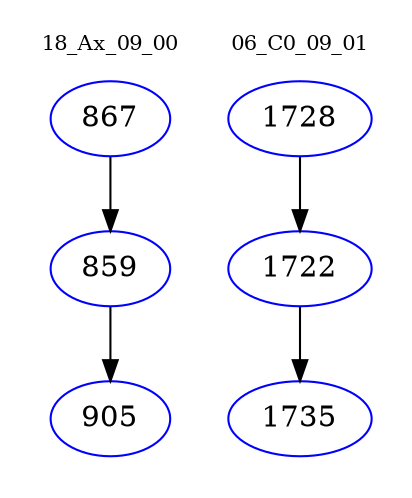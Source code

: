 digraph{
subgraph cluster_0 {
color = white
label = "18_Ax_09_00";
fontsize=10;
T0_867 [label="867", color="blue"]
T0_867 -> T0_859 [color="black"]
T0_859 [label="859", color="blue"]
T0_859 -> T0_905 [color="black"]
T0_905 [label="905", color="blue"]
}
subgraph cluster_1 {
color = white
label = "06_C0_09_01";
fontsize=10;
T1_1728 [label="1728", color="blue"]
T1_1728 -> T1_1722 [color="black"]
T1_1722 [label="1722", color="blue"]
T1_1722 -> T1_1735 [color="black"]
T1_1735 [label="1735", color="blue"]
}
}
